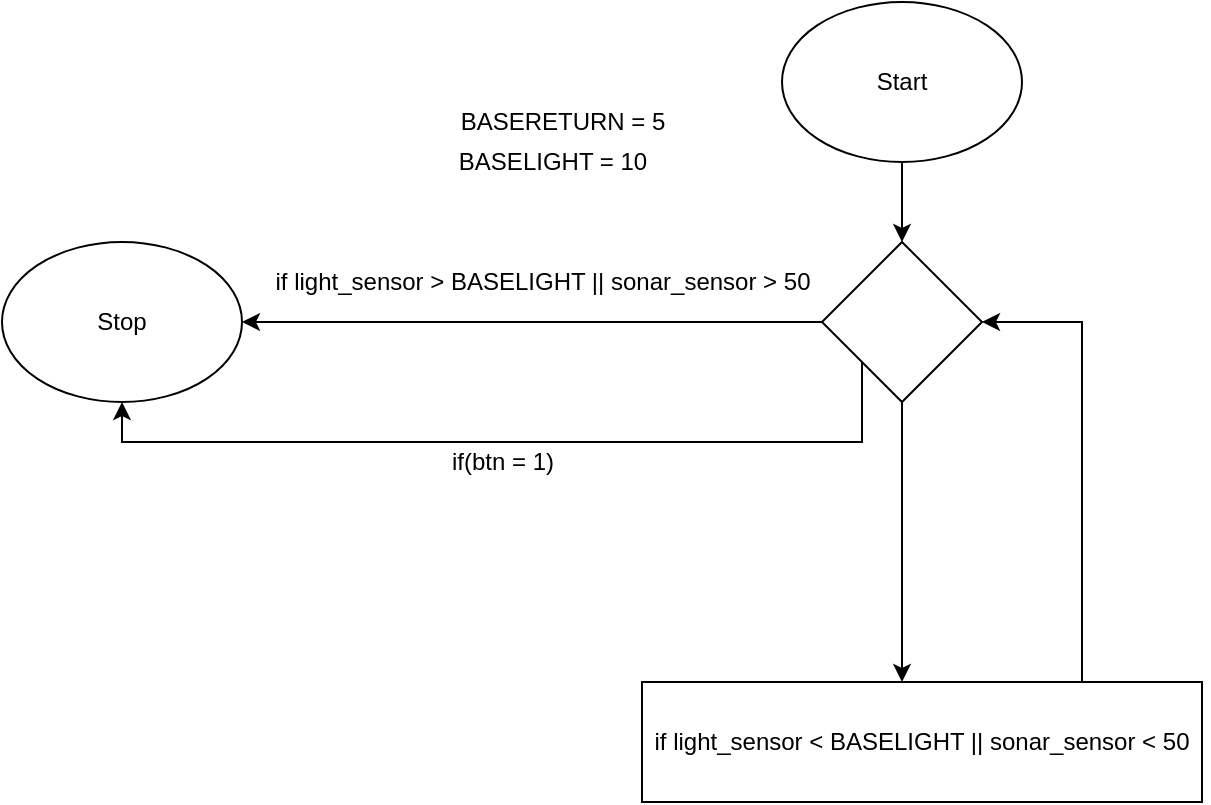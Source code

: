 <mxfile version="15.1.4" type="github">
  <diagram id="e6m10x-uRhs_gHwGIP7R" name="Page-1">
    <mxGraphModel dx="782" dy="436" grid="1" gridSize="10" guides="1" tooltips="1" connect="1" arrows="1" fold="1" page="1" pageScale="1" pageWidth="827" pageHeight="1169" math="0" shadow="0">
      <root>
        <mxCell id="0" />
        <mxCell id="1" parent="0" />
        <mxCell id="ziUaPbk_OteyMrfKzhlk-14" value="" style="edgeStyle=orthogonalEdgeStyle;rounded=0;orthogonalLoop=1;jettySize=auto;html=1;" edge="1" parent="1" source="ziUaPbk_OteyMrfKzhlk-15" target="ziUaPbk_OteyMrfKzhlk-19">
          <mxGeometry relative="1" as="geometry" />
        </mxCell>
        <mxCell id="ziUaPbk_OteyMrfKzhlk-15" value="Start" style="ellipse;whiteSpace=wrap;html=1;" vertex="1" parent="1">
          <mxGeometry x="420" y="180" width="120" height="80" as="geometry" />
        </mxCell>
        <mxCell id="ziUaPbk_OteyMrfKzhlk-16" value="" style="edgeStyle=orthogonalEdgeStyle;rounded=0;orthogonalLoop=1;jettySize=auto;html=1;startArrow=none;exitX=0;exitY=0.5;exitDx=0;exitDy=0;entryX=1;entryY=0.5;entryDx=0;entryDy=0;" edge="1" parent="1" source="ziUaPbk_OteyMrfKzhlk-19" target="ziUaPbk_OteyMrfKzhlk-22">
          <mxGeometry relative="1" as="geometry">
            <mxPoint x="160" y="340" as="targetPoint" />
            <mxPoint x="265" y="340" as="sourcePoint" />
          </mxGeometry>
        </mxCell>
        <mxCell id="ziUaPbk_OteyMrfKzhlk-17" value="" style="edgeStyle=orthogonalEdgeStyle;rounded=0;orthogonalLoop=1;jettySize=auto;html=1;" edge="1" parent="1" source="ziUaPbk_OteyMrfKzhlk-19">
          <mxGeometry relative="1" as="geometry">
            <mxPoint x="480" y="520" as="targetPoint" />
          </mxGeometry>
        </mxCell>
        <mxCell id="ziUaPbk_OteyMrfKzhlk-18" style="edgeStyle=orthogonalEdgeStyle;rounded=0;orthogonalLoop=1;jettySize=auto;html=1;exitX=0;exitY=1;exitDx=0;exitDy=0;entryX=0.5;entryY=1;entryDx=0;entryDy=0;" edge="1" parent="1" source="ziUaPbk_OteyMrfKzhlk-19" target="ziUaPbk_OteyMrfKzhlk-22">
          <mxGeometry relative="1" as="geometry">
            <Array as="points">
              <mxPoint x="460" y="400" />
              <mxPoint x="90" y="400" />
            </Array>
          </mxGeometry>
        </mxCell>
        <mxCell id="ziUaPbk_OteyMrfKzhlk-19" value="" style="rhombus;whiteSpace=wrap;html=1;" vertex="1" parent="1">
          <mxGeometry x="440" y="300" width="80" height="80" as="geometry" />
        </mxCell>
        <mxCell id="ziUaPbk_OteyMrfKzhlk-20" style="edgeStyle=orthogonalEdgeStyle;rounded=0;orthogonalLoop=1;jettySize=auto;html=1;entryX=1;entryY=0.5;entryDx=0;entryDy=0;exitX=1;exitY=0.5;exitDx=0;exitDy=0;" edge="1" parent="1" target="ziUaPbk_OteyMrfKzhlk-19">
          <mxGeometry relative="1" as="geometry">
            <Array as="points">
              <mxPoint x="570" y="550" />
              <mxPoint x="570" y="340" />
            </Array>
            <mxPoint x="625" y="550" as="sourcePoint" />
          </mxGeometry>
        </mxCell>
        <mxCell id="ziUaPbk_OteyMrfKzhlk-21" value="BASERETURN = 5" style="text;html=1;align=center;verticalAlign=middle;resizable=0;points=[];autosize=1;strokeColor=none;" vertex="1" parent="1">
          <mxGeometry x="250" y="230" width="120" height="20" as="geometry" />
        </mxCell>
        <mxCell id="ziUaPbk_OteyMrfKzhlk-22" value="Stop" style="ellipse;whiteSpace=wrap;html=1;" vertex="1" parent="1">
          <mxGeometry x="30" y="300" width="120" height="80" as="geometry" />
        </mxCell>
        <mxCell id="ziUaPbk_OteyMrfKzhlk-23" value="BASELIGHT = 10" style="text;html=1;align=center;verticalAlign=middle;resizable=0;points=[];autosize=1;strokeColor=none;" vertex="1" parent="1">
          <mxGeometry x="250" y="250" width="110" height="20" as="geometry" />
        </mxCell>
        <mxCell id="ziUaPbk_OteyMrfKzhlk-24" value="if(btn = 1)" style="text;html=1;align=center;verticalAlign=middle;resizable=0;points=[];autosize=1;strokeColor=none;fillColor=none;" vertex="1" parent="1">
          <mxGeometry x="245" y="400" width="70" height="20" as="geometry" />
        </mxCell>
        <mxCell id="ziUaPbk_OteyMrfKzhlk-25" value="if light_sensor &amp;gt; BASELIGHT || sonar_sensor &amp;gt; 50" style="text;html=1;align=center;verticalAlign=middle;resizable=0;points=[];autosize=1;strokeColor=none;fillColor=none;" vertex="1" parent="1">
          <mxGeometry x="160" y="310" width="280" height="20" as="geometry" />
        </mxCell>
        <mxCell id="ziUaPbk_OteyMrfKzhlk-27" value="if light_sensor &amp;lt; BASELIGHT || sonar_sensor &amp;lt; 50" style="whiteSpace=wrap;html=1;" vertex="1" parent="1">
          <mxGeometry x="350" y="520" width="280" height="60" as="geometry" />
        </mxCell>
      </root>
    </mxGraphModel>
  </diagram>
</mxfile>
